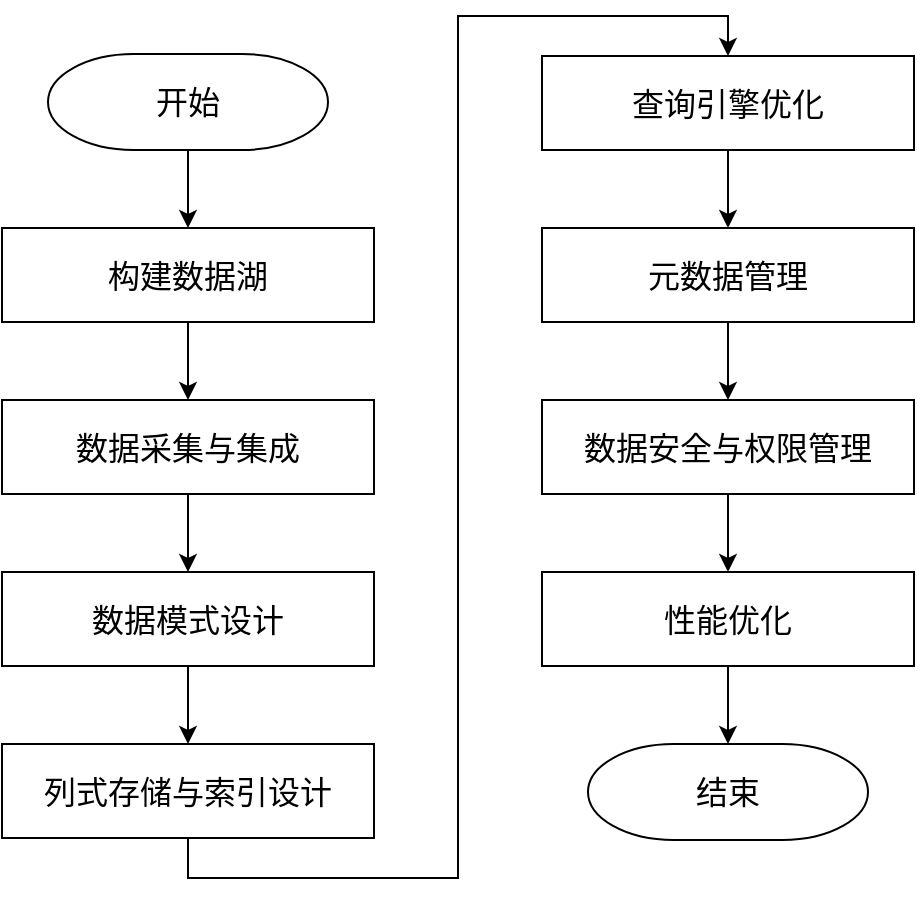 <mxfile version="23.1.5" type="github">
  <diagram name="Page-1" id="edf60f1a-56cd-e834-aa8a-f176f3a09ee4">
    <mxGraphModel dx="936" dy="543" grid="0" gridSize="10" guides="1" tooltips="1" connect="1" arrows="1" fold="1" page="0" pageScale="1" pageWidth="1100" pageHeight="850" background="none" math="0" shadow="0">
      <root>
        <mxCell id="0" />
        <mxCell id="1" parent="0" />
        <mxCell id="zA5loybsxLI468F5paja-5" style="rounded=0;orthogonalLoop=1;jettySize=auto;html=1;exitX=0.5;exitY=1;exitDx=0;exitDy=0;entryX=0.5;entryY=0;entryDx=0;entryDy=0;" edge="1" parent="1" source="60e70716793133e9-10" target="zA5loybsxLI468F5paja-8">
          <mxGeometry relative="1" as="geometry">
            <mxPoint x="306" y="367" as="targetPoint" />
          </mxGeometry>
        </mxCell>
        <mxCell id="60e70716793133e9-10" value="&lt;font style=&quot;font-size: 16px;&quot;&gt;构建数据湖&lt;/font&gt;" style="whiteSpace=wrap;html=1;rounded=0;shadow=0;labelBackgroundColor=none;strokeWidth=1;fontFamily=Verdana;fontSize=8;align=center;" parent="1" vertex="1">
          <mxGeometry x="213" y="280" width="186" height="47" as="geometry" />
        </mxCell>
        <mxCell id="zA5loybsxLI468F5paja-3" style="edgeStyle=orthogonalEdgeStyle;rounded=0;orthogonalLoop=1;jettySize=auto;html=1;exitX=0.5;exitY=1;exitDx=0;exitDy=0;exitPerimeter=0;" edge="1" parent="1" source="60e70716793133e9-30" target="60e70716793133e9-10">
          <mxGeometry relative="1" as="geometry" />
        </mxCell>
        <mxCell id="60e70716793133e9-30" value="&lt;font style=&quot;font-size: 16px;&quot;&gt;开始&lt;/font&gt;" style="strokeWidth=1;html=1;shape=mxgraph.flowchart.terminator;whiteSpace=wrap;rounded=0;shadow=0;labelBackgroundColor=none;fontFamily=Verdana;fontSize=8;align=center;" parent="1" vertex="1">
          <mxGeometry x="236" y="193" width="140" height="48" as="geometry" />
        </mxCell>
        <mxCell id="zA5loybsxLI468F5paja-11" style="edgeStyle=orthogonalEdgeStyle;rounded=0;orthogonalLoop=1;jettySize=auto;html=1;exitX=0.5;exitY=1;exitDx=0;exitDy=0;" edge="1" parent="1" source="zA5loybsxLI468F5paja-8" target="zA5loybsxLI468F5paja-10">
          <mxGeometry relative="1" as="geometry" />
        </mxCell>
        <mxCell id="zA5loybsxLI468F5paja-8" value="&lt;font style=&quot;font-size: 16px;&quot;&gt;数据采集与集成&lt;/font&gt;" style="whiteSpace=wrap;html=1;rounded=0;shadow=0;labelBackgroundColor=none;strokeWidth=1;fontFamily=Verdana;fontSize=8;align=center;" vertex="1" parent="1">
          <mxGeometry x="213" y="366" width="186" height="47" as="geometry" />
        </mxCell>
        <mxCell id="zA5loybsxLI468F5paja-13" style="edgeStyle=orthogonalEdgeStyle;rounded=0;orthogonalLoop=1;jettySize=auto;html=1;exitX=0.5;exitY=1;exitDx=0;exitDy=0;entryX=0.5;entryY=0;entryDx=0;entryDy=0;" edge="1" parent="1" source="zA5loybsxLI468F5paja-10" target="zA5loybsxLI468F5paja-12">
          <mxGeometry relative="1" as="geometry" />
        </mxCell>
        <mxCell id="zA5loybsxLI468F5paja-10" value="&lt;font style=&quot;font-size: 16px;&quot;&gt;数据模式设计&lt;/font&gt;" style="whiteSpace=wrap;html=1;rounded=0;shadow=0;labelBackgroundColor=none;strokeWidth=1;fontFamily=Verdana;fontSize=8;align=center;" vertex="1" parent="1">
          <mxGeometry x="213" y="452" width="186" height="47" as="geometry" />
        </mxCell>
        <mxCell id="zA5loybsxLI468F5paja-18" style="edgeStyle=orthogonalEdgeStyle;rounded=0;orthogonalLoop=1;jettySize=auto;html=1;exitX=0.5;exitY=1;exitDx=0;exitDy=0;entryX=0.5;entryY=0;entryDx=0;entryDy=0;" edge="1" parent="1" source="zA5loybsxLI468F5paja-12" target="zA5loybsxLI468F5paja-14">
          <mxGeometry relative="1" as="geometry" />
        </mxCell>
        <mxCell id="zA5loybsxLI468F5paja-12" value="&lt;font style=&quot;font-size: 16px;&quot;&gt;列式存储与索引设计&lt;/font&gt;" style="whiteSpace=wrap;html=1;rounded=0;shadow=0;labelBackgroundColor=none;strokeWidth=1;fontFamily=Verdana;fontSize=8;align=center;" vertex="1" parent="1">
          <mxGeometry x="213" y="538" width="186" height="47" as="geometry" />
        </mxCell>
        <mxCell id="zA5loybsxLI468F5paja-19" style="edgeStyle=orthogonalEdgeStyle;rounded=0;orthogonalLoop=1;jettySize=auto;html=1;exitX=0.5;exitY=1;exitDx=0;exitDy=0;" edge="1" parent="1" source="zA5loybsxLI468F5paja-14" target="zA5loybsxLI468F5paja-15">
          <mxGeometry relative="1" as="geometry" />
        </mxCell>
        <mxCell id="zA5loybsxLI468F5paja-14" value="&lt;font style=&quot;font-size: 16px;&quot;&gt;查询引擎优化&lt;/font&gt;" style="whiteSpace=wrap;html=1;rounded=0;shadow=0;labelBackgroundColor=none;strokeWidth=1;fontFamily=Verdana;fontSize=8;align=center;" vertex="1" parent="1">
          <mxGeometry x="483" y="194" width="186" height="47" as="geometry" />
        </mxCell>
        <mxCell id="zA5loybsxLI468F5paja-20" style="edgeStyle=orthogonalEdgeStyle;rounded=0;orthogonalLoop=1;jettySize=auto;html=1;exitX=0.5;exitY=1;exitDx=0;exitDy=0;" edge="1" parent="1" source="zA5loybsxLI468F5paja-15" target="zA5loybsxLI468F5paja-16">
          <mxGeometry relative="1" as="geometry" />
        </mxCell>
        <mxCell id="zA5loybsxLI468F5paja-15" value="&lt;font style=&quot;font-size: 16px;&quot;&gt;元数据管理&lt;/font&gt;" style="whiteSpace=wrap;html=1;rounded=0;shadow=0;labelBackgroundColor=none;strokeWidth=1;fontFamily=Verdana;fontSize=8;align=center;" vertex="1" parent="1">
          <mxGeometry x="483" y="280" width="186" height="47" as="geometry" />
        </mxCell>
        <mxCell id="zA5loybsxLI468F5paja-21" style="edgeStyle=orthogonalEdgeStyle;rounded=0;orthogonalLoop=1;jettySize=auto;html=1;exitX=0.5;exitY=1;exitDx=0;exitDy=0;" edge="1" parent="1" source="zA5loybsxLI468F5paja-16" target="zA5loybsxLI468F5paja-17">
          <mxGeometry relative="1" as="geometry" />
        </mxCell>
        <mxCell id="zA5loybsxLI468F5paja-16" value="&lt;font style=&quot;font-size: 16px;&quot;&gt;数据安全与权限管理&lt;/font&gt;" style="whiteSpace=wrap;html=1;rounded=0;shadow=0;labelBackgroundColor=none;strokeWidth=1;fontFamily=Verdana;fontSize=8;align=center;" vertex="1" parent="1">
          <mxGeometry x="483" y="366" width="186" height="47" as="geometry" />
        </mxCell>
        <mxCell id="zA5loybsxLI468F5paja-22" style="edgeStyle=orthogonalEdgeStyle;rounded=0;orthogonalLoop=1;jettySize=auto;html=1;exitX=0.5;exitY=1;exitDx=0;exitDy=0;" edge="1" parent="1" source="zA5loybsxLI468F5paja-17">
          <mxGeometry relative="1" as="geometry">
            <mxPoint x="576" y="538" as="targetPoint" />
          </mxGeometry>
        </mxCell>
        <mxCell id="zA5loybsxLI468F5paja-17" value="&lt;font style=&quot;font-size: 16px;&quot;&gt;性能优化&lt;/font&gt;" style="whiteSpace=wrap;html=1;rounded=0;shadow=0;labelBackgroundColor=none;strokeWidth=1;fontFamily=Verdana;fontSize=8;align=center;" vertex="1" parent="1">
          <mxGeometry x="483" y="452" width="186" height="47" as="geometry" />
        </mxCell>
        <mxCell id="zA5loybsxLI468F5paja-23" value="&lt;font style=&quot;font-size: 16px;&quot;&gt;结束&lt;/font&gt;" style="strokeWidth=1;html=1;shape=mxgraph.flowchart.terminator;whiteSpace=wrap;rounded=0;shadow=0;labelBackgroundColor=none;fontFamily=Verdana;fontSize=8;align=center;" vertex="1" parent="1">
          <mxGeometry x="506" y="538" width="140" height="48" as="geometry" />
        </mxCell>
      </root>
    </mxGraphModel>
  </diagram>
</mxfile>
